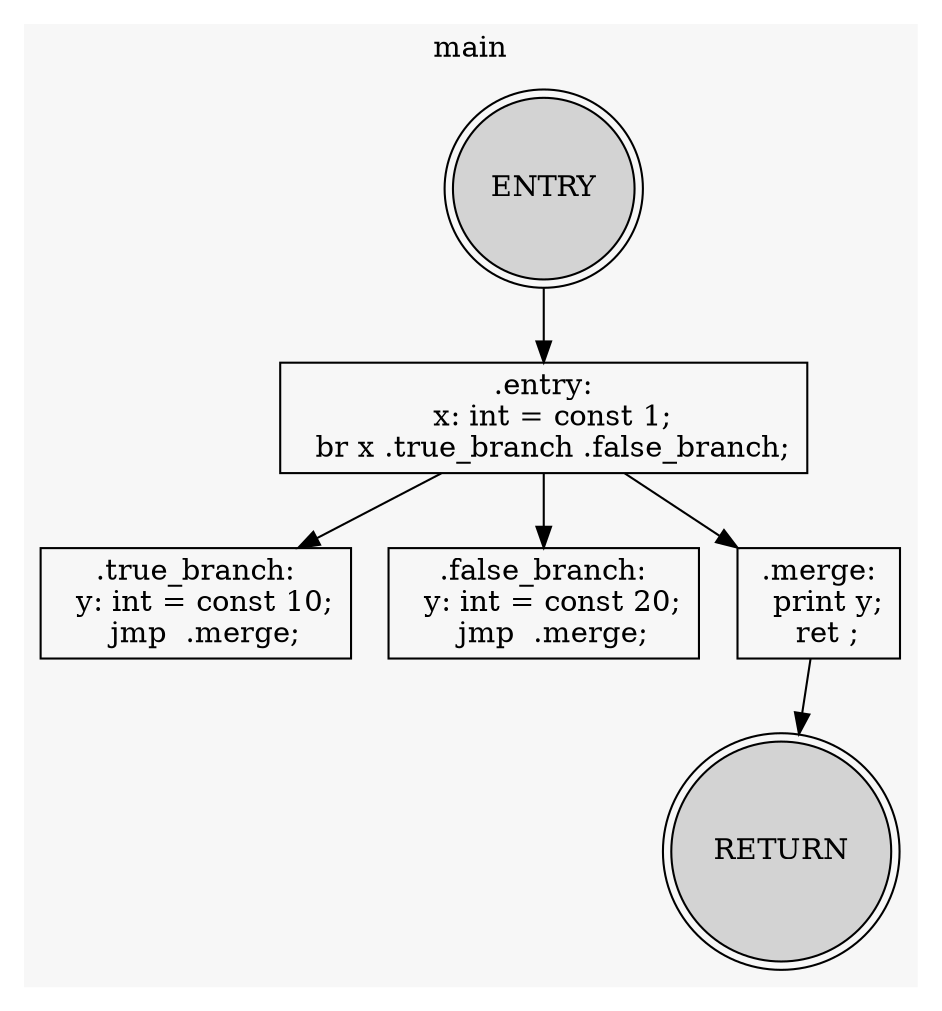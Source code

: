 // Dominator Tree
digraph DOMTREE {
	subgraph cluster_main {
		label=main
		color="#f7f7f7"
		style=filled
		rankdir=TB
		FUNC_main_NODE_ENTRY [label=ENTRY fillcolor=lightgray shape=doublecircle style=filled]
		FUNC_main_NODE_entry [label=".entry:
  x: int = const 1;
  br x .true_branch .false_branch;" shape=box]
		FUNC_main_NODE_ENTRY -> FUNC_main_NODE_entry
		FUNC_main_NODE_true_branch [label=".true_branch:
  y: int = const 10;
  jmp  .merge;" shape=box]
		FUNC_main_NODE_entry -> FUNC_main_NODE_true_branch
		FUNC_main_NODE_false_branch [label=".false_branch:
  y: int = const 20;
  jmp  .merge;" shape=box]
		FUNC_main_NODE_entry -> FUNC_main_NODE_false_branch
		FUNC_main_NODE_merge [label=".merge:
  print y;
  ret ;" shape=box]
		FUNC_main_NODE_entry -> FUNC_main_NODE_merge
		FUNC_main_NODE_RETURN [label=RETURN fillcolor=lightgray shape=doublecircle style=filled]
		FUNC_main_NODE_merge -> FUNC_main_NODE_RETURN
	}
}
